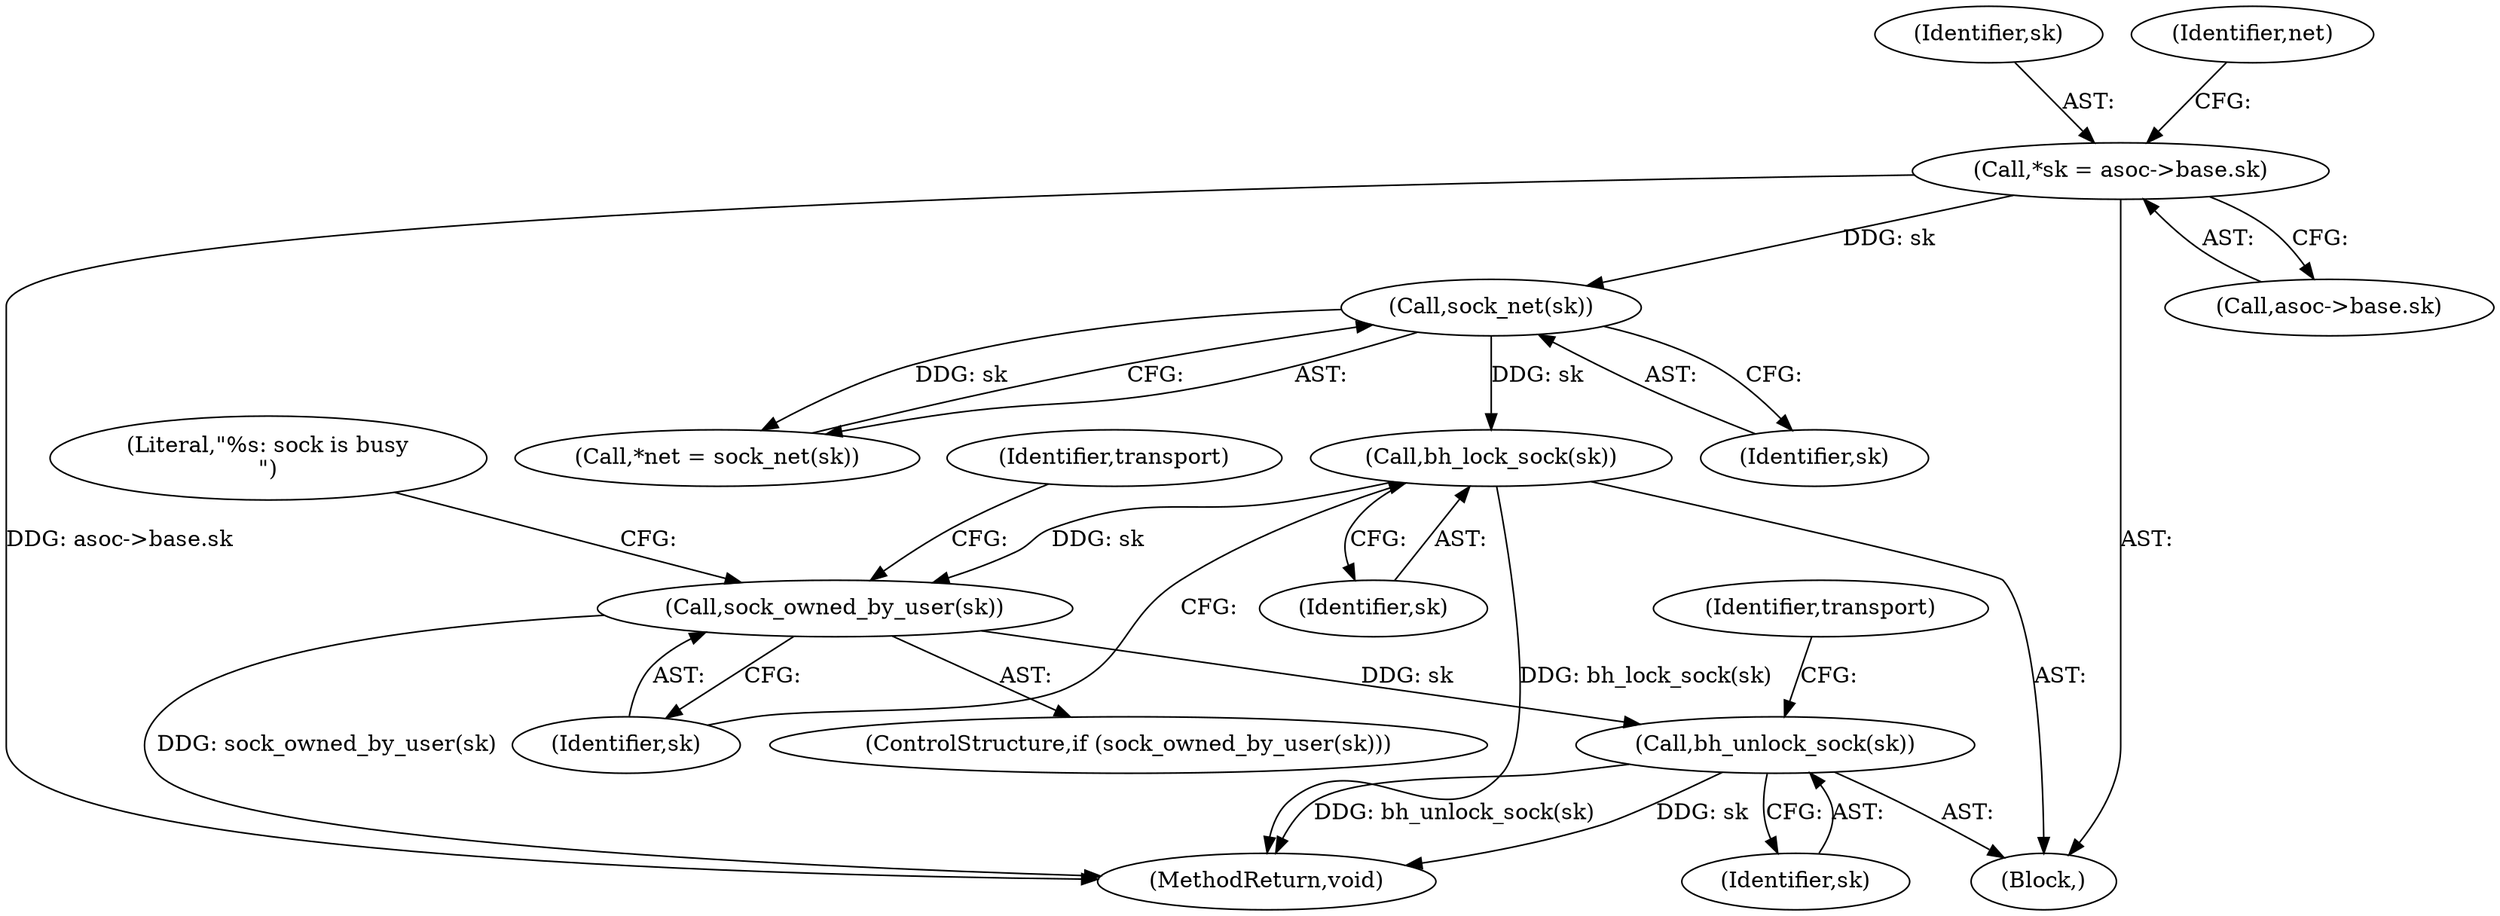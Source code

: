 digraph "0_linux_635682a14427d241bab7bbdeebb48a7d7b91638e_1@pointer" {
"1000133" [label="(Call,bh_lock_sock(sk))"];
"1000131" [label="(Call,sock_net(sk))"];
"1000121" [label="(Call,*sk = asoc->base.sk)"];
"1000136" [label="(Call,sock_owned_by_user(sk))"];
"1000187" [label="(Call,bh_unlock_sock(sk))"];
"1000122" [label="(Identifier,sk)"];
"1000140" [label="(Literal,\"%s: sock is busy\n\")"];
"1000131" [label="(Call,sock_net(sk))"];
"1000136" [label="(Call,sock_owned_by_user(sk))"];
"1000130" [label="(Identifier,net)"];
"1000188" [label="(Identifier,sk)"];
"1000135" [label="(ControlStructure,if (sock_owned_by_user(sk)))"];
"1000129" [label="(Call,*net = sock_net(sk))"];
"1000190" [label="(Identifier,transport)"];
"1000134" [label="(Identifier,sk)"];
"1000106" [label="(Block,)"];
"1000137" [label="(Identifier,sk)"];
"1000121" [label="(Call,*sk = asoc->base.sk)"];
"1000191" [label="(MethodReturn,void)"];
"1000187" [label="(Call,bh_unlock_sock(sk))"];
"1000123" [label="(Call,asoc->base.sk)"];
"1000159" [label="(Identifier,transport)"];
"1000132" [label="(Identifier,sk)"];
"1000133" [label="(Call,bh_lock_sock(sk))"];
"1000133" -> "1000106"  [label="AST: "];
"1000133" -> "1000134"  [label="CFG: "];
"1000134" -> "1000133"  [label="AST: "];
"1000137" -> "1000133"  [label="CFG: "];
"1000133" -> "1000191"  [label="DDG: bh_lock_sock(sk)"];
"1000131" -> "1000133"  [label="DDG: sk"];
"1000133" -> "1000136"  [label="DDG: sk"];
"1000131" -> "1000129"  [label="AST: "];
"1000131" -> "1000132"  [label="CFG: "];
"1000132" -> "1000131"  [label="AST: "];
"1000129" -> "1000131"  [label="CFG: "];
"1000131" -> "1000129"  [label="DDG: sk"];
"1000121" -> "1000131"  [label="DDG: sk"];
"1000121" -> "1000106"  [label="AST: "];
"1000121" -> "1000123"  [label="CFG: "];
"1000122" -> "1000121"  [label="AST: "];
"1000123" -> "1000121"  [label="AST: "];
"1000130" -> "1000121"  [label="CFG: "];
"1000121" -> "1000191"  [label="DDG: asoc->base.sk"];
"1000136" -> "1000135"  [label="AST: "];
"1000136" -> "1000137"  [label="CFG: "];
"1000137" -> "1000136"  [label="AST: "];
"1000140" -> "1000136"  [label="CFG: "];
"1000159" -> "1000136"  [label="CFG: "];
"1000136" -> "1000191"  [label="DDG: sock_owned_by_user(sk)"];
"1000136" -> "1000187"  [label="DDG: sk"];
"1000187" -> "1000106"  [label="AST: "];
"1000187" -> "1000188"  [label="CFG: "];
"1000188" -> "1000187"  [label="AST: "];
"1000190" -> "1000187"  [label="CFG: "];
"1000187" -> "1000191"  [label="DDG: sk"];
"1000187" -> "1000191"  [label="DDG: bh_unlock_sock(sk)"];
}
